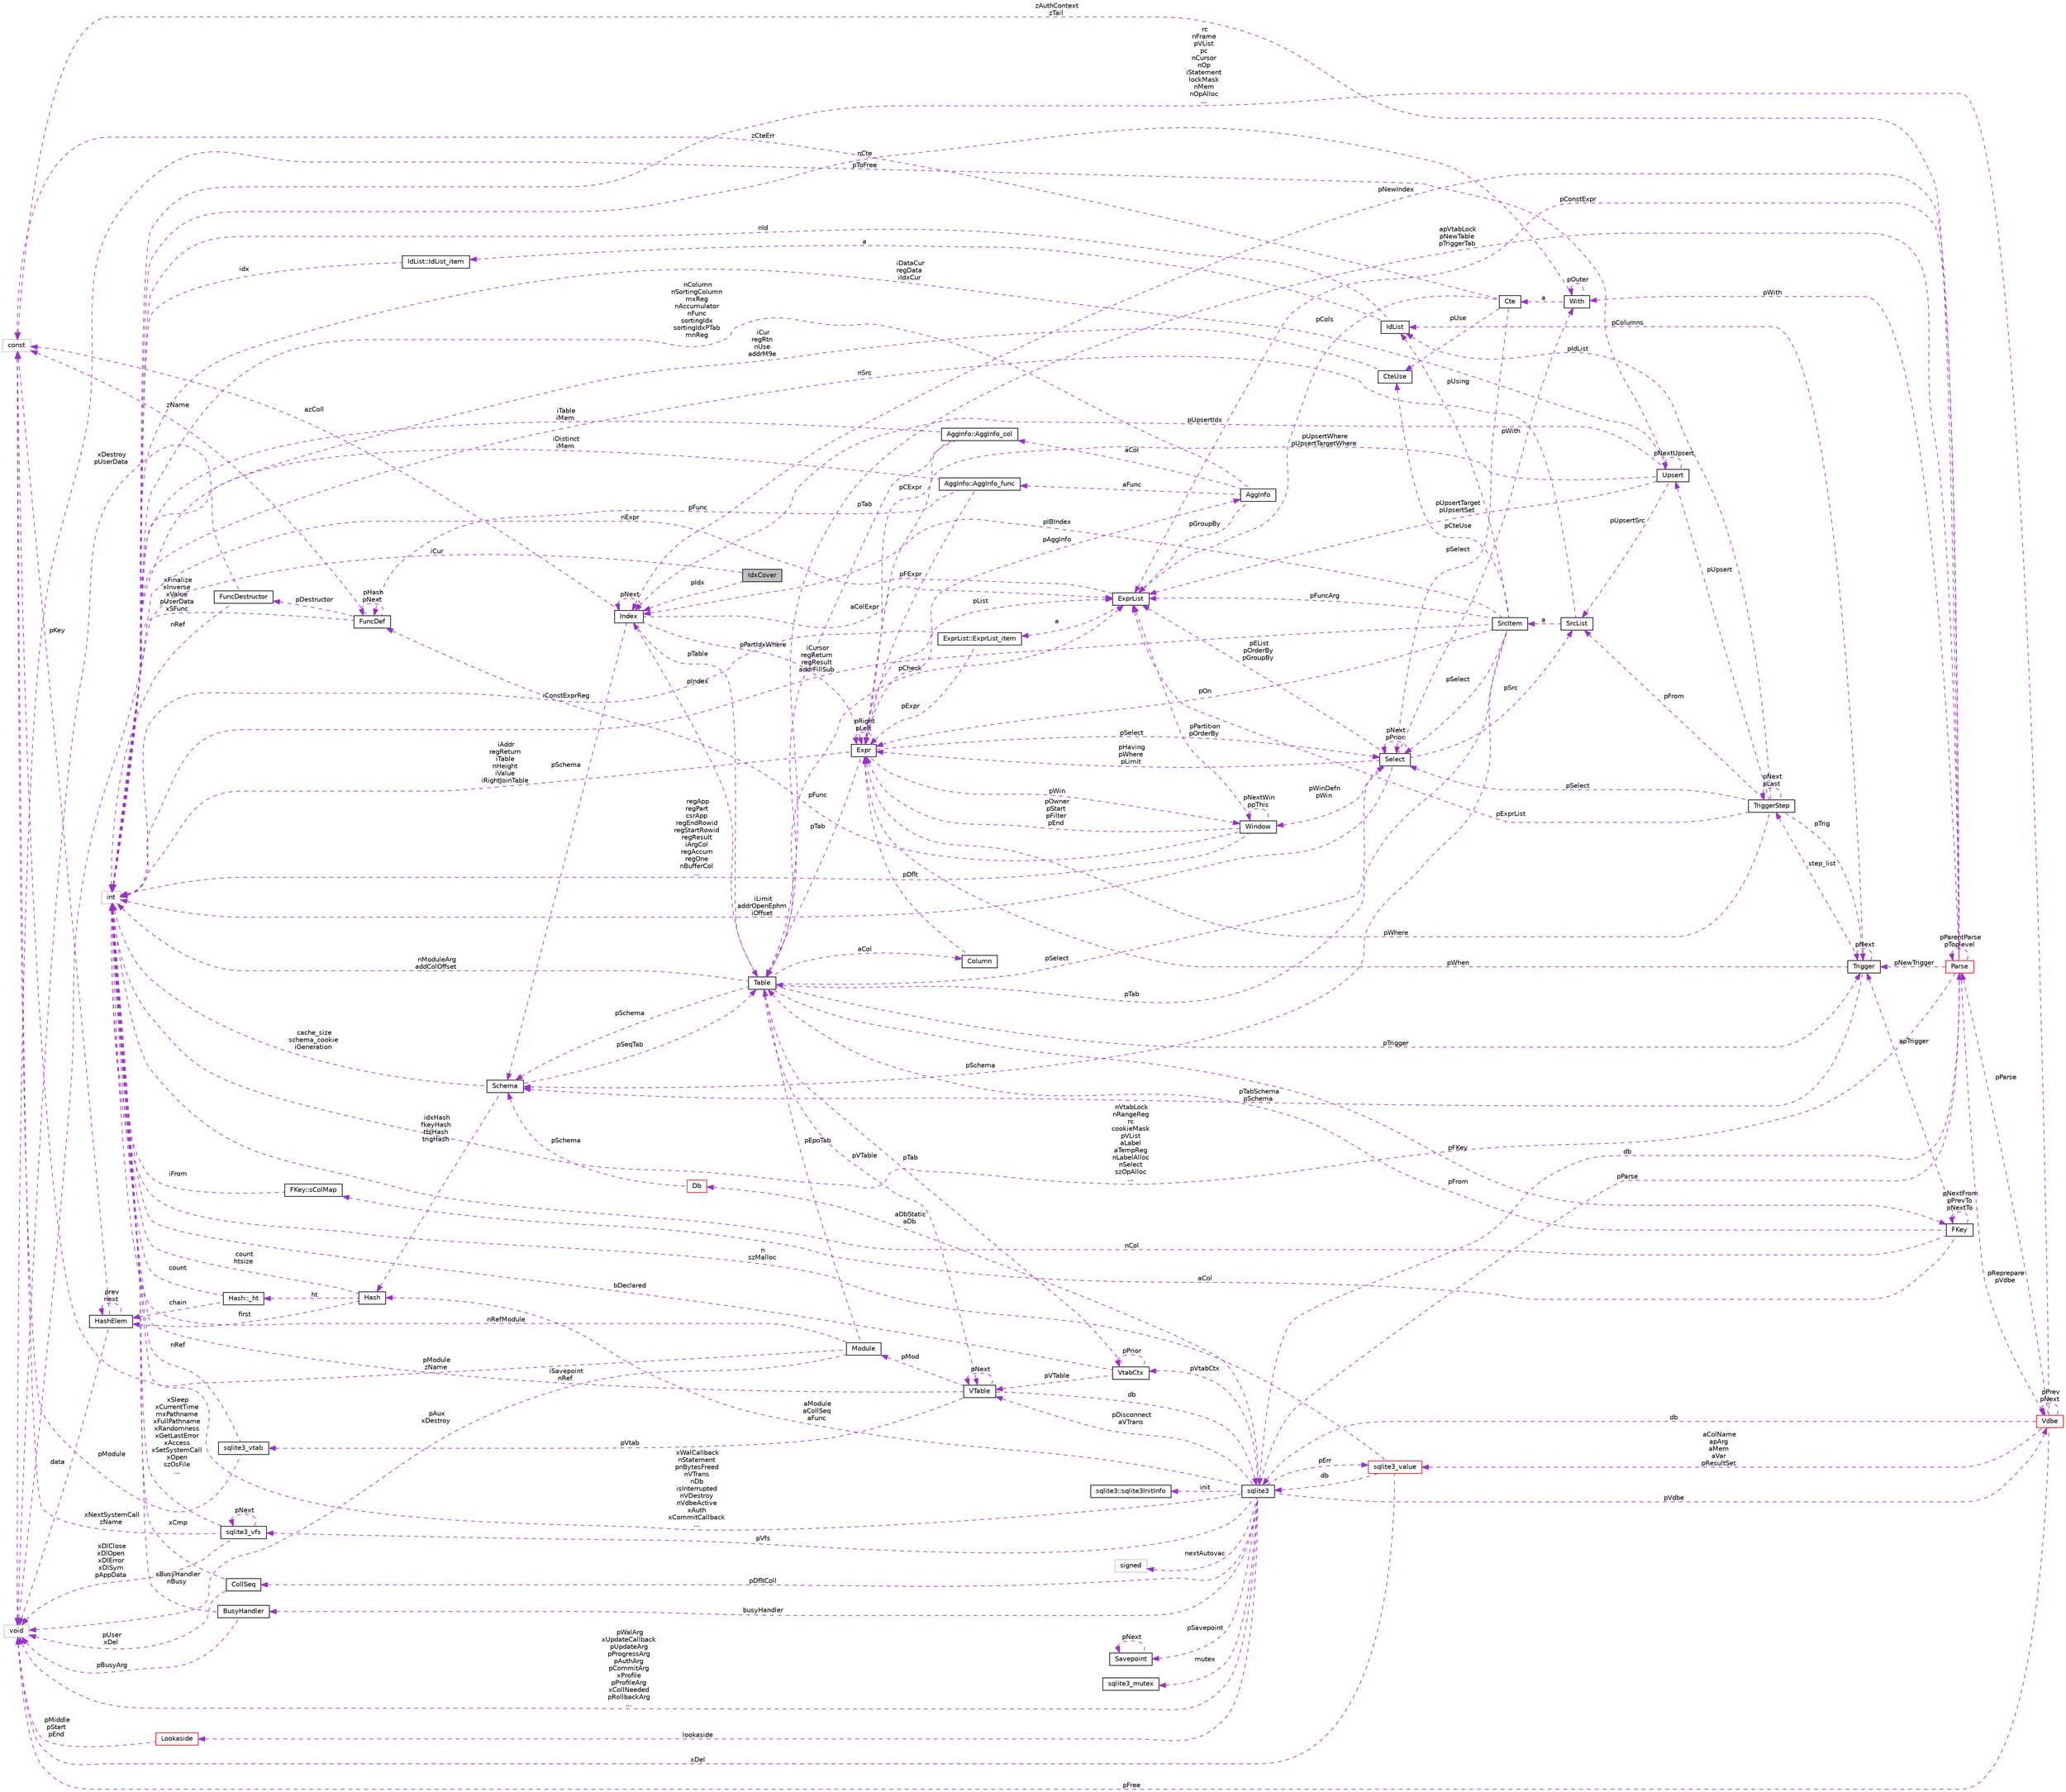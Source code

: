 digraph "IdxCover"
{
 // LATEX_PDF_SIZE
  edge [fontname="Helvetica",fontsize="10",labelfontname="Helvetica",labelfontsize="10"];
  node [fontname="Helvetica",fontsize="10",shape=record];
  rankdir="LR";
  Node1 [label="IdxCover",height=0.2,width=0.4,color="black", fillcolor="grey75", style="filled", fontcolor="black",tooltip=" "];
  Node2 -> Node1 [dir="back",color="darkorchid3",fontsize="10",style="dashed",label=" iCur" ,fontname="Helvetica"];
  Node2 [label="int",height=0.2,width=0.4,color="grey75", fillcolor="white", style="filled",tooltip=" "];
  Node3 -> Node1 [dir="back",color="darkorchid3",fontsize="10",style="dashed",label=" pIdx" ,fontname="Helvetica"];
  Node3 [label="Index",height=0.2,width=0.4,color="black", fillcolor="white", style="filled",URL="$structIndex.html",tooltip=" "];
  Node4 -> Node3 [dir="back",color="darkorchid3",fontsize="10",style="dashed",label=" pSchema" ,fontname="Helvetica"];
  Node4 [label="Schema",height=0.2,width=0.4,color="black", fillcolor="white", style="filled",URL="$structSchema.html",tooltip=" "];
  Node2 -> Node4 [dir="back",color="darkorchid3",fontsize="10",style="dashed",label=" cache_size\nschema_cookie\niGeneration" ,fontname="Helvetica"];
  Node5 -> Node4 [dir="back",color="darkorchid3",fontsize="10",style="dashed",label=" pSeqTab" ,fontname="Helvetica"];
  Node5 [label="Table",height=0.2,width=0.4,color="black", fillcolor="white", style="filled",URL="$structTable.html",tooltip=" "];
  Node4 -> Node5 [dir="back",color="darkorchid3",fontsize="10",style="dashed",label=" pSchema" ,fontname="Helvetica"];
  Node6 -> Node5 [dir="back",color="darkorchid3",fontsize="10",style="dashed",label=" aCol" ,fontname="Helvetica"];
  Node6 [label="Column",height=0.2,width=0.4,color="black", fillcolor="white", style="filled",URL="$structColumn.html",tooltip=" "];
  Node7 -> Node6 [dir="back",color="darkorchid3",fontsize="10",style="dashed",label=" pDflt" ,fontname="Helvetica"];
  Node7 [label="Expr",height=0.2,width=0.4,color="black", fillcolor="white", style="filled",URL="$structExpr.html",tooltip=" "];
  Node8 -> Node7 [dir="back",color="darkorchid3",fontsize="10",style="dashed",label=" pAggInfo" ,fontname="Helvetica"];
  Node8 [label="AggInfo",height=0.2,width=0.4,color="black", fillcolor="white", style="filled",URL="$structAggInfo.html",tooltip=" "];
  Node9 -> Node8 [dir="back",color="darkorchid3",fontsize="10",style="dashed",label=" aCol" ,fontname="Helvetica"];
  Node9 [label="AggInfo::AggInfo_col",height=0.2,width=0.4,color="black", fillcolor="white", style="filled",URL="$structAggInfo_1_1AggInfo__col.html",tooltip=" "];
  Node7 -> Node9 [dir="back",color="darkorchid3",fontsize="10",style="dashed",label=" pCExpr" ,fontname="Helvetica"];
  Node2 -> Node9 [dir="back",color="darkorchid3",fontsize="10",style="dashed",label=" iTable\niMem" ,fontname="Helvetica"];
  Node5 -> Node9 [dir="back",color="darkorchid3",fontsize="10",style="dashed",label=" pTab" ,fontname="Helvetica"];
  Node2 -> Node8 [dir="back",color="darkorchid3",fontsize="10",style="dashed",label=" nColumn\nnSortingColumn\nmxReg\nnAccumulator\nnFunc\nsortingIdx\nsortingIdxPTab\nmnReg" ,fontname="Helvetica"];
  Node10 -> Node8 [dir="back",color="darkorchid3",fontsize="10",style="dashed",label=" aFunc" ,fontname="Helvetica"];
  Node10 [label="AggInfo::AggInfo_func",height=0.2,width=0.4,color="black", fillcolor="white", style="filled",URL="$structAggInfo_1_1AggInfo__func.html",tooltip=" "];
  Node7 -> Node10 [dir="back",color="darkorchid3",fontsize="10",style="dashed",label=" pFExpr" ,fontname="Helvetica"];
  Node2 -> Node10 [dir="back",color="darkorchid3",fontsize="10",style="dashed",label=" iDistinct\niMem" ,fontname="Helvetica"];
  Node11 -> Node10 [dir="back",color="darkorchid3",fontsize="10",style="dashed",label=" pFunc" ,fontname="Helvetica"];
  Node11 [label="FuncDef",height=0.2,width=0.4,color="black", fillcolor="white", style="filled",URL="$structFuncDef.html",tooltip=" "];
  Node12 -> Node11 [dir="back",color="darkorchid3",fontsize="10",style="dashed",label=" xFinalize\nxInverse\nxValue\npUserData\nxSFunc" ,fontname="Helvetica"];
  Node12 [label="void",height=0.2,width=0.4,color="grey75", fillcolor="white", style="filled",tooltip=" "];
  Node13 -> Node11 [dir="back",color="darkorchid3",fontsize="10",style="dashed",label=" pDestructor" ,fontname="Helvetica"];
  Node13 [label="FuncDestructor",height=0.2,width=0.4,color="black", fillcolor="white", style="filled",URL="$structFuncDestructor.html",tooltip=" "];
  Node12 -> Node13 [dir="back",color="darkorchid3",fontsize="10",style="dashed",label=" xDestroy\npUserData" ,fontname="Helvetica"];
  Node2 -> Node13 [dir="back",color="darkorchid3",fontsize="10",style="dashed",label=" nRef" ,fontname="Helvetica"];
  Node14 -> Node11 [dir="back",color="darkorchid3",fontsize="10",style="dashed",label=" zName" ,fontname="Helvetica"];
  Node14 [label="const",height=0.2,width=0.4,color="grey75", fillcolor="white", style="filled",tooltip=" "];
  Node11 -> Node11 [dir="back",color="darkorchid3",fontsize="10",style="dashed",label=" pHash\npNext" ,fontname="Helvetica"];
  Node15 -> Node8 [dir="back",color="darkorchid3",fontsize="10",style="dashed",label=" pGroupBy" ,fontname="Helvetica"];
  Node15 [label="ExprList",height=0.2,width=0.4,color="black", fillcolor="white", style="filled",URL="$structExprList.html",tooltip=" "];
  Node16 -> Node15 [dir="back",color="darkorchid3",fontsize="10",style="dashed",label=" a" ,fontname="Helvetica"];
  Node16 [label="ExprList::ExprList_item",height=0.2,width=0.4,color="black", fillcolor="white", style="filled",URL="$structExprList_1_1ExprList__item.html",tooltip=" "];
  Node7 -> Node16 [dir="back",color="darkorchid3",fontsize="10",style="dashed",label=" pExpr" ,fontname="Helvetica"];
  Node2 -> Node16 [dir="back",color="darkorchid3",fontsize="10",style="dashed",label=" iConstExprReg" ,fontname="Helvetica"];
  Node2 -> Node15 [dir="back",color="darkorchid3",fontsize="10",style="dashed",label=" nExpr" ,fontname="Helvetica"];
  Node7 -> Node7 [dir="back",color="darkorchid3",fontsize="10",style="dashed",label=" pRight\npLeft" ,fontname="Helvetica"];
  Node2 -> Node7 [dir="back",color="darkorchid3",fontsize="10",style="dashed",label=" iAddr\nregReturn\niTable\nnHeight\niValue\niRightJoinTable" ,fontname="Helvetica"];
  Node5 -> Node7 [dir="back",color="darkorchid3",fontsize="10",style="dashed",label=" pTab" ,fontname="Helvetica"];
  Node17 -> Node7 [dir="back",color="darkorchid3",fontsize="10",style="dashed",label=" pSelect" ,fontname="Helvetica"];
  Node17 [label="Select",height=0.2,width=0.4,color="black", fillcolor="white", style="filled",URL="$structSelect.html",tooltip=" "];
  Node7 -> Node17 [dir="back",color="darkorchid3",fontsize="10",style="dashed",label=" pHaving\npWhere\npLimit" ,fontname="Helvetica"];
  Node18 -> Node17 [dir="back",color="darkorchid3",fontsize="10",style="dashed",label=" pWith" ,fontname="Helvetica"];
  Node18 [label="With",height=0.2,width=0.4,color="black", fillcolor="white", style="filled",URL="$structWith.html",tooltip=" "];
  Node19 -> Node18 [dir="back",color="darkorchid3",fontsize="10",style="dashed",label=" a" ,fontname="Helvetica"];
  Node19 [label="Cte",height=0.2,width=0.4,color="black", fillcolor="white", style="filled",URL="$structCte.html",tooltip=" "];
  Node20 -> Node19 [dir="back",color="darkorchid3",fontsize="10",style="dashed",label=" pUse" ,fontname="Helvetica"];
  Node20 [label="CteUse",height=0.2,width=0.4,color="black", fillcolor="white", style="filled",URL="$structCteUse.html",tooltip=" "];
  Node2 -> Node20 [dir="back",color="darkorchid3",fontsize="10",style="dashed",label=" iCur\nregRtn\nnUse\naddrM9e" ,fontname="Helvetica"];
  Node17 -> Node19 [dir="back",color="darkorchid3",fontsize="10",style="dashed",label=" pSelect" ,fontname="Helvetica"];
  Node14 -> Node19 [dir="back",color="darkorchid3",fontsize="10",style="dashed",label=" zCteErr" ,fontname="Helvetica"];
  Node15 -> Node19 [dir="back",color="darkorchid3",fontsize="10",style="dashed",label=" pCols" ,fontname="Helvetica"];
  Node18 -> Node18 [dir="back",color="darkorchid3",fontsize="10",style="dashed",label=" pOuter" ,fontname="Helvetica"];
  Node2 -> Node18 [dir="back",color="darkorchid3",fontsize="10",style="dashed",label=" nCte" ,fontname="Helvetica"];
  Node2 -> Node17 [dir="back",color="darkorchid3",fontsize="10",style="dashed",label=" iLimit\naddrOpenEphm\niOffset" ,fontname="Helvetica"];
  Node17 -> Node17 [dir="back",color="darkorchid3",fontsize="10",style="dashed",label=" pNext\npPrior" ,fontname="Helvetica"];
  Node21 -> Node17 [dir="back",color="darkorchid3",fontsize="10",style="dashed",label=" pSrc" ,fontname="Helvetica"];
  Node21 [label="SrcList",height=0.2,width=0.4,color="black", fillcolor="white", style="filled",URL="$structSrcList.html",tooltip=" "];
  Node22 -> Node21 [dir="back",color="darkorchid3",fontsize="10",style="dashed",label=" a" ,fontname="Helvetica"];
  Node22 [label="SrcItem",height=0.2,width=0.4,color="black", fillcolor="white", style="filled",URL="$structSrcItem.html",tooltip=" "];
  Node4 -> Node22 [dir="back",color="darkorchid3",fontsize="10",style="dashed",label=" pSchema" ,fontname="Helvetica"];
  Node20 -> Node22 [dir="back",color="darkorchid3",fontsize="10",style="dashed",label=" pCteUse" ,fontname="Helvetica"];
  Node7 -> Node22 [dir="back",color="darkorchid3",fontsize="10",style="dashed",label=" pOn" ,fontname="Helvetica"];
  Node23 -> Node22 [dir="back",color="darkorchid3",fontsize="10",style="dashed",label=" pUsing" ,fontname="Helvetica"];
  Node23 [label="IdList",height=0.2,width=0.4,color="black", fillcolor="white", style="filled",URL="$structIdList.html",tooltip=" "];
  Node24 -> Node23 [dir="back",color="darkorchid3",fontsize="10",style="dashed",label=" a" ,fontname="Helvetica"];
  Node24 [label="IdList::IdList_item",height=0.2,width=0.4,color="black", fillcolor="white", style="filled",URL="$structIdList_1_1IdList__item.html",tooltip=" "];
  Node2 -> Node24 [dir="back",color="darkorchid3",fontsize="10",style="dashed",label=" idx" ,fontname="Helvetica"];
  Node2 -> Node23 [dir="back",color="darkorchid3",fontsize="10",style="dashed",label=" nId" ,fontname="Helvetica"];
  Node2 -> Node22 [dir="back",color="darkorchid3",fontsize="10",style="dashed",label=" iCursor\nregReturn\nregResult\naddrFillSub" ,fontname="Helvetica"];
  Node5 -> Node22 [dir="back",color="darkorchid3",fontsize="10",style="dashed",label=" pTab" ,fontname="Helvetica"];
  Node17 -> Node22 [dir="back",color="darkorchid3",fontsize="10",style="dashed",label=" pSelect" ,fontname="Helvetica"];
  Node3 -> Node22 [dir="back",color="darkorchid3",fontsize="10",style="dashed",label=" pIBIndex" ,fontname="Helvetica"];
  Node15 -> Node22 [dir="back",color="darkorchid3",fontsize="10",style="dashed",label=" pFuncArg" ,fontname="Helvetica"];
  Node2 -> Node21 [dir="back",color="darkorchid3",fontsize="10",style="dashed",label=" nSrc" ,fontname="Helvetica"];
  Node15 -> Node17 [dir="back",color="darkorchid3",fontsize="10",style="dashed",label=" pEList\npOrderBy\npGroupBy" ,fontname="Helvetica"];
  Node25 -> Node17 [dir="back",color="darkorchid3",fontsize="10",style="dashed",label=" pWinDefn\npWin" ,fontname="Helvetica"];
  Node25 [label="Window",height=0.2,width=0.4,color="black", fillcolor="white", style="filled",URL="$structWindow.html",tooltip=" "];
  Node7 -> Node25 [dir="back",color="darkorchid3",fontsize="10",style="dashed",label=" pOwner\npStart\npFilter\npEnd" ,fontname="Helvetica"];
  Node2 -> Node25 [dir="back",color="darkorchid3",fontsize="10",style="dashed",label=" regApp\nregPart\ncsrApp\nregEndRowid\nregStartRowid\nregResult\niArgCol\nregAccum\nregOne\nnBufferCol\n..." ,fontname="Helvetica"];
  Node15 -> Node25 [dir="back",color="darkorchid3",fontsize="10",style="dashed",label=" pPartition\npOrderBy" ,fontname="Helvetica"];
  Node11 -> Node25 [dir="back",color="darkorchid3",fontsize="10",style="dashed",label=" pFunc" ,fontname="Helvetica"];
  Node25 -> Node25 [dir="back",color="darkorchid3",fontsize="10",style="dashed",label=" pNextWin\nppThis" ,fontname="Helvetica"];
  Node15 -> Node7 [dir="back",color="darkorchid3",fontsize="10",style="dashed",label=" pList" ,fontname="Helvetica"];
  Node25 -> Node7 [dir="back",color="darkorchid3",fontsize="10",style="dashed",label=" pWin" ,fontname="Helvetica"];
  Node26 -> Node5 [dir="back",color="darkorchid3",fontsize="10",style="dashed",label=" pFKey" ,fontname="Helvetica"];
  Node26 [label="FKey",height=0.2,width=0.4,color="black", fillcolor="white", style="filled",URL="$structFKey.html",tooltip=" "];
  Node27 -> Node26 [dir="back",color="darkorchid3",fontsize="10",style="dashed",label=" aCol" ,fontname="Helvetica"];
  Node27 [label="FKey::sColMap",height=0.2,width=0.4,color="black", fillcolor="white", style="filled",URL="$structFKey_1_1sColMap.html",tooltip=" "];
  Node2 -> Node27 [dir="back",color="darkorchid3",fontsize="10",style="dashed",label=" iFrom" ,fontname="Helvetica"];
  Node26 -> Node26 [dir="back",color="darkorchid3",fontsize="10",style="dashed",label=" pNextFrom\npPrevTo\npNextTo" ,fontname="Helvetica"];
  Node2 -> Node26 [dir="back",color="darkorchid3",fontsize="10",style="dashed",label=" nCol" ,fontname="Helvetica"];
  Node5 -> Node26 [dir="back",color="darkorchid3",fontsize="10",style="dashed",label=" pFrom" ,fontname="Helvetica"];
  Node28 -> Node26 [dir="back",color="darkorchid3",fontsize="10",style="dashed",label=" apTrigger" ,fontname="Helvetica"];
  Node28 [label="Trigger",height=0.2,width=0.4,color="black", fillcolor="white", style="filled",URL="$structTrigger.html",tooltip=" "];
  Node29 -> Node28 [dir="back",color="darkorchid3",fontsize="10",style="dashed",label=" step_list" ,fontname="Helvetica"];
  Node29 [label="TriggerStep",height=0.2,width=0.4,color="black", fillcolor="white", style="filled",URL="$structTriggerStep.html",tooltip=" "];
  Node29 -> Node29 [dir="back",color="darkorchid3",fontsize="10",style="dashed",label=" pNext\npLast" ,fontname="Helvetica"];
  Node7 -> Node29 [dir="back",color="darkorchid3",fontsize="10",style="dashed",label=" pWhere" ,fontname="Helvetica"];
  Node23 -> Node29 [dir="back",color="darkorchid3",fontsize="10",style="dashed",label=" pIdList" ,fontname="Helvetica"];
  Node17 -> Node29 [dir="back",color="darkorchid3",fontsize="10",style="dashed",label=" pSelect" ,fontname="Helvetica"];
  Node28 -> Node29 [dir="back",color="darkorchid3",fontsize="10",style="dashed",label=" pTrig" ,fontname="Helvetica"];
  Node21 -> Node29 [dir="back",color="darkorchid3",fontsize="10",style="dashed",label=" pFrom" ,fontname="Helvetica"];
  Node15 -> Node29 [dir="back",color="darkorchid3",fontsize="10",style="dashed",label=" pExprList" ,fontname="Helvetica"];
  Node30 -> Node29 [dir="back",color="darkorchid3",fontsize="10",style="dashed",label=" pUpsert" ,fontname="Helvetica"];
  Node30 [label="Upsert",height=0.2,width=0.4,color="black", fillcolor="white", style="filled",URL="$structUpsert.html",tooltip=" "];
  Node7 -> Node30 [dir="back",color="darkorchid3",fontsize="10",style="dashed",label=" pUpsertWhere\npUpsertTargetWhere" ,fontname="Helvetica"];
  Node12 -> Node30 [dir="back",color="darkorchid3",fontsize="10",style="dashed",label=" pToFree" ,fontname="Helvetica"];
  Node2 -> Node30 [dir="back",color="darkorchid3",fontsize="10",style="dashed",label=" iDataCur\nregData\niIdxCur" ,fontname="Helvetica"];
  Node21 -> Node30 [dir="back",color="darkorchid3",fontsize="10",style="dashed",label=" pUpsertSrc" ,fontname="Helvetica"];
  Node3 -> Node30 [dir="back",color="darkorchid3",fontsize="10",style="dashed",label=" pUpsertIdx" ,fontname="Helvetica"];
  Node15 -> Node30 [dir="back",color="darkorchid3",fontsize="10",style="dashed",label=" pUpsertTarget\npUpsertSet" ,fontname="Helvetica"];
  Node30 -> Node30 [dir="back",color="darkorchid3",fontsize="10",style="dashed",label=" pNextUpsert" ,fontname="Helvetica"];
  Node4 -> Node28 [dir="back",color="darkorchid3",fontsize="10",style="dashed",label=" pTabSchema\npSchema" ,fontname="Helvetica"];
  Node7 -> Node28 [dir="back",color="darkorchid3",fontsize="10",style="dashed",label=" pWhen" ,fontname="Helvetica"];
  Node23 -> Node28 [dir="back",color="darkorchid3",fontsize="10",style="dashed",label=" pColumns" ,fontname="Helvetica"];
  Node28 -> Node28 [dir="back",color="darkorchid3",fontsize="10",style="dashed",label=" pNext" ,fontname="Helvetica"];
  Node31 -> Node5 [dir="back",color="darkorchid3",fontsize="10",style="dashed",label=" pVTable" ,fontname="Helvetica"];
  Node31 [label="VTable",height=0.2,width=0.4,color="black", fillcolor="white", style="filled",URL="$structVTable.html",tooltip=" "];
  Node32 -> Node31 [dir="back",color="darkorchid3",fontsize="10",style="dashed",label=" db" ,fontname="Helvetica"];
  Node32 [label="sqlite3",height=0.2,width=0.4,color="black", fillcolor="white", style="filled",URL="$structsqlite3.html",tooltip=" "];
  Node33 -> Node32 [dir="back",color="darkorchid3",fontsize="10",style="dashed",label=" pVdbe" ,fontname="Helvetica"];
  Node33 [label="Vdbe",height=0.2,width=0.4,color="red", fillcolor="white", style="filled",URL="$structVdbe.html",tooltip=" "];
  Node33 -> Node33 [dir="back",color="darkorchid3",fontsize="10",style="dashed",label=" pPrev\npNext" ,fontname="Helvetica"];
  Node32 -> Node33 [dir="back",color="darkorchid3",fontsize="10",style="dashed",label=" db" ,fontname="Helvetica"];
  Node12 -> Node33 [dir="back",color="darkorchid3",fontsize="10",style="dashed",label=" pFree" ,fontname="Helvetica"];
  Node34 -> Node33 [dir="back",color="darkorchid3",fontsize="10",style="dashed",label=" aColName\napArg\naMem\naVar\npResultSet" ,fontname="Helvetica"];
  Node34 [label="sqlite3_value",height=0.2,width=0.4,color="red", fillcolor="white", style="filled",URL="$structsqlite3__value.html",tooltip=" "];
  Node32 -> Node34 [dir="back",color="darkorchid3",fontsize="10",style="dashed",label=" db" ,fontname="Helvetica"];
  Node12 -> Node34 [dir="back",color="darkorchid3",fontsize="10",style="dashed",label=" xDel" ,fontname="Helvetica"];
  Node2 -> Node34 [dir="back",color="darkorchid3",fontsize="10",style="dashed",label=" n\nszMalloc" ,fontname="Helvetica"];
  Node2 -> Node33 [dir="back",color="darkorchid3",fontsize="10",style="dashed",label=" rc\nnFrame\npVList\npc\nnCursor\nnOp\niStatement\nlockMask\nnMem\nnOpAlloc\n..." ,fontname="Helvetica"];
  Node76 -> Node33 [dir="back",color="darkorchid3",fontsize="10",style="dashed",label=" pParse" ,fontname="Helvetica"];
  Node76 [label="Parse",height=0.2,width=0.4,color="red", fillcolor="white", style="filled",URL="$structParse.html",tooltip=" "];
  Node33 -> Node76 [dir="back",color="darkorchid3",fontsize="10",style="dashed",label=" pReprepare\npVdbe" ,fontname="Helvetica"];
  Node32 -> Node76 [dir="back",color="darkorchid3",fontsize="10",style="dashed",label=" db" ,fontname="Helvetica"];
  Node18 -> Node76 [dir="back",color="darkorchid3",fontsize="10",style="dashed",label=" pWith" ,fontname="Helvetica"];
  Node2 -> Node76 [dir="back",color="darkorchid3",fontsize="10",style="dashed",label=" nVtabLock\nnRangeReg\nrc\ncookieMask\npVList\naLabel\naTempReg\nnLabelAlloc\nnSelect\nszOpAlloc\n..." ,fontname="Helvetica"];
  Node5 -> Node76 [dir="back",color="darkorchid3",fontsize="10",style="dashed",label=" apVtabLock\npNewTable\npTriggerTab" ,fontname="Helvetica"];
  Node28 -> Node76 [dir="back",color="darkorchid3",fontsize="10",style="dashed",label=" pNewTrigger" ,fontname="Helvetica"];
  Node3 -> Node76 [dir="back",color="darkorchid3",fontsize="10",style="dashed",label=" pNewIndex" ,fontname="Helvetica"];
  Node14 -> Node76 [dir="back",color="darkorchid3",fontsize="10",style="dashed",label=" zAuthContext\nzTail" ,fontname="Helvetica"];
  Node15 -> Node76 [dir="back",color="darkorchid3",fontsize="10",style="dashed",label=" pConstExpr" ,fontname="Helvetica"];
  Node76 -> Node76 [dir="back",color="darkorchid3",fontsize="10",style="dashed",label=" pParentParse\npToplevel" ,fontname="Helvetica"];
  Node97 -> Node32 [dir="back",color="darkorchid3",fontsize="10",style="dashed",label=" pSavepoint" ,fontname="Helvetica"];
  Node97 [label="Savepoint",height=0.2,width=0.4,color="black", fillcolor="white", style="filled",URL="$structSavepoint.html",tooltip=" "];
  Node97 -> Node97 [dir="back",color="darkorchid3",fontsize="10",style="dashed",label=" pNext" ,fontname="Helvetica"];
  Node12 -> Node32 [dir="back",color="darkorchid3",fontsize="10",style="dashed",label=" pWalArg\nxUpdateCallback\npUpdateArg\npProgressArg\npAuthArg\npCommitArg\nxProfile\npProfileArg\nxCollNeeded\npRollbackArg\n..." ,fontname="Helvetica"];
  Node98 -> Node32 [dir="back",color="darkorchid3",fontsize="10",style="dashed",label=" lookaside" ,fontname="Helvetica"];
  Node98 [label="Lookaside",height=0.2,width=0.4,color="red", fillcolor="white", style="filled",URL="$structLookaside.html",tooltip=" "];
  Node12 -> Node98 [dir="back",color="darkorchid3",fontsize="10",style="dashed",label=" pMiddle\npStart\npEnd" ,fontname="Helvetica"];
  Node34 -> Node32 [dir="back",color="darkorchid3",fontsize="10",style="dashed",label=" pErr" ,fontname="Helvetica"];
  Node43 -> Node32 [dir="back",color="darkorchid3",fontsize="10",style="dashed",label=" mutex" ,fontname="Helvetica"];
  Node43 [label="sqlite3_mutex",height=0.2,width=0.4,color="black", fillcolor="white", style="filled",URL="$structsqlite3__mutex.html",tooltip=" "];
  Node53 -> Node32 [dir="back",color="darkorchid3",fontsize="10",style="dashed",label=" pVfs" ,fontname="Helvetica"];
  Node53 [label="sqlite3_vfs",height=0.2,width=0.4,color="black", fillcolor="white", style="filled",URL="$structsqlite3__vfs.html",tooltip=" "];
  Node12 -> Node53 [dir="back",color="darkorchid3",fontsize="10",style="dashed",label=" xDlClose\nxDlOpen\nxDlError\nxDlSym\npAppData" ,fontname="Helvetica"];
  Node53 -> Node53 [dir="back",color="darkorchid3",fontsize="10",style="dashed",label=" pNext" ,fontname="Helvetica"];
  Node2 -> Node53 [dir="back",color="darkorchid3",fontsize="10",style="dashed",label=" xSleep\nxCurrentTime\nmxPathname\nxFullPathname\nxRandomness\nxGetLastError\nxAccess\nxSetSystemCall\nxOpen\nszOsFile\n..." ,fontname="Helvetica"];
  Node14 -> Node53 [dir="back",color="darkorchid3",fontsize="10",style="dashed",label=" xNextSystemCall\nzName" ,fontname="Helvetica"];
  Node100 -> Node32 [dir="back",color="darkorchid3",fontsize="10",style="dashed",label=" init" ,fontname="Helvetica"];
  Node100 [label="sqlite3::sqlite3InitInfo",height=0.2,width=0.4,color="black", fillcolor="white", style="filled",URL="$structsqlite3_1_1sqlite3InitInfo.html",tooltip=" "];
  Node101 -> Node32 [dir="back",color="darkorchid3",fontsize="10",style="dashed",label=" busyHandler" ,fontname="Helvetica"];
  Node101 [label="BusyHandler",height=0.2,width=0.4,color="black", fillcolor="white", style="filled",URL="$structBusyHandler.html",tooltip=" "];
  Node12 -> Node101 [dir="back",color="darkorchid3",fontsize="10",style="dashed",label=" pBusyArg" ,fontname="Helvetica"];
  Node2 -> Node101 [dir="back",color="darkorchid3",fontsize="10",style="dashed",label=" xBusyHandler\nnBusy" ,fontname="Helvetica"];
  Node102 -> Node32 [dir="back",color="darkorchid3",fontsize="10",style="dashed",label=" pVtabCtx" ,fontname="Helvetica"];
  Node102 [label="VtabCtx",height=0.2,width=0.4,color="black", fillcolor="white", style="filled",URL="$structVtabCtx.html",tooltip=" "];
  Node102 -> Node102 [dir="back",color="darkorchid3",fontsize="10",style="dashed",label=" pPrior" ,fontname="Helvetica"];
  Node2 -> Node102 [dir="back",color="darkorchid3",fontsize="10",style="dashed",label=" bDeclared" ,fontname="Helvetica"];
  Node31 -> Node102 [dir="back",color="darkorchid3",fontsize="10",style="dashed",label=" pVTable" ,fontname="Helvetica"];
  Node5 -> Node102 [dir="back",color="darkorchid3",fontsize="10",style="dashed",label=" pTab" ,fontname="Helvetica"];
  Node58 -> Node32 [dir="back",color="darkorchid3",fontsize="10",style="dashed",label=" pDfltColl" ,fontname="Helvetica"];
  Node58 [label="CollSeq",height=0.2,width=0.4,color="black", fillcolor="white", style="filled",URL="$structCollSeq.html",tooltip=" "];
  Node12 -> Node58 [dir="back",color="darkorchid3",fontsize="10",style="dashed",label=" pUser\nxDel" ,fontname="Helvetica"];
  Node2 -> Node58 [dir="back",color="darkorchid3",fontsize="10",style="dashed",label=" xCmp" ,fontname="Helvetica"];
  Node31 -> Node32 [dir="back",color="darkorchid3",fontsize="10",style="dashed",label=" pDisconnect\naVTrans" ,fontname="Helvetica"];
  Node2 -> Node32 [dir="back",color="darkorchid3",fontsize="10",style="dashed",label=" xWalCallback\nnStatement\npnBytesFreed\nnVTrans\nnDb\nisInterrupted\nnVDestroy\nnVdbeActive\nxAuth\nxCommitCallback\n..." ,fontname="Helvetica"];
  Node75 -> Node32 [dir="back",color="darkorchid3",fontsize="10",style="dashed",label=" nextAutovac" ,fontname="Helvetica"];
  Node75 [label="signed",height=0.2,width=0.4,color="grey75", fillcolor="white", style="filled",tooltip=" "];
  Node103 -> Node32 [dir="back",color="darkorchid3",fontsize="10",style="dashed",label=" aDbStatic\naDb" ,fontname="Helvetica"];
  Node103 [label="Db",height=0.2,width=0.4,color="red", fillcolor="white", style="filled",URL="$structDb.html",tooltip=" "];
  Node4 -> Node103 [dir="back",color="darkorchid3",fontsize="10",style="dashed",label=" pSchema" ,fontname="Helvetica"];
  Node104 -> Node32 [dir="back",color="darkorchid3",fontsize="10",style="dashed",label=" aModule\naCollSeq\naFunc" ,fontname="Helvetica"];
  Node104 [label="Hash",height=0.2,width=0.4,color="black", fillcolor="white", style="filled",URL="$structHash.html",tooltip=" "];
  Node105 -> Node104 [dir="back",color="darkorchid3",fontsize="10",style="dashed",label=" ht" ,fontname="Helvetica"];
  Node105 [label="Hash::_ht",height=0.2,width=0.4,color="black", fillcolor="white", style="filled",URL="$structHash_1_1__ht.html",tooltip=" "];
  Node2 -> Node105 [dir="back",color="darkorchid3",fontsize="10",style="dashed",label=" count" ,fontname="Helvetica"];
  Node106 -> Node105 [dir="back",color="darkorchid3",fontsize="10",style="dashed",label=" chain" ,fontname="Helvetica"];
  Node106 [label="HashElem",height=0.2,width=0.4,color="black", fillcolor="white", style="filled",URL="$structHashElem.html",tooltip=" "];
  Node12 -> Node106 [dir="back",color="darkorchid3",fontsize="10",style="dashed",label=" data" ,fontname="Helvetica"];
  Node106 -> Node106 [dir="back",color="darkorchid3",fontsize="10",style="dashed",label=" prev\nnext" ,fontname="Helvetica"];
  Node14 -> Node106 [dir="back",color="darkorchid3",fontsize="10",style="dashed",label=" pKey" ,fontname="Helvetica"];
  Node2 -> Node104 [dir="back",color="darkorchid3",fontsize="10",style="dashed",label=" count\nhtsize" ,fontname="Helvetica"];
  Node106 -> Node104 [dir="back",color="darkorchid3",fontsize="10",style="dashed",label=" first" ,fontname="Helvetica"];
  Node76 -> Node32 [dir="back",color="darkorchid3",fontsize="10",style="dashed",label=" pParse" ,fontname="Helvetica"];
  Node31 -> Node31 [dir="back",color="darkorchid3",fontsize="10",style="dashed",label=" pNext" ,fontname="Helvetica"];
  Node2 -> Node31 [dir="back",color="darkorchid3",fontsize="10",style="dashed",label=" iSavepoint\nnRef" ,fontname="Helvetica"];
  Node107 -> Node31 [dir="back",color="darkorchid3",fontsize="10",style="dashed",label=" pMod" ,fontname="Helvetica"];
  Node107 [label="Module",height=0.2,width=0.4,color="black", fillcolor="white", style="filled",URL="$structModule.html",tooltip=" "];
  Node12 -> Node107 [dir="back",color="darkorchid3",fontsize="10",style="dashed",label=" pAux\nxDestroy" ,fontname="Helvetica"];
  Node2 -> Node107 [dir="back",color="darkorchid3",fontsize="10",style="dashed",label=" nRefModule" ,fontname="Helvetica"];
  Node5 -> Node107 [dir="back",color="darkorchid3",fontsize="10",style="dashed",label=" pEpoTab" ,fontname="Helvetica"];
  Node14 -> Node107 [dir="back",color="darkorchid3",fontsize="10",style="dashed",label=" pModule\nzName" ,fontname="Helvetica"];
  Node60 -> Node31 [dir="back",color="darkorchid3",fontsize="10",style="dashed",label=" pVtab" ,fontname="Helvetica"];
  Node60 [label="sqlite3_vtab",height=0.2,width=0.4,color="black", fillcolor="white", style="filled",URL="$structsqlite3__vtab.html",tooltip=" "];
  Node2 -> Node60 [dir="back",color="darkorchid3",fontsize="10",style="dashed",label=" nRef" ,fontname="Helvetica"];
  Node14 -> Node60 [dir="back",color="darkorchid3",fontsize="10",style="dashed",label=" pModule" ,fontname="Helvetica"];
  Node2 -> Node5 [dir="back",color="darkorchid3",fontsize="10",style="dashed",label=" nModuleArg\naddColOffset" ,fontname="Helvetica"];
  Node28 -> Node5 [dir="back",color="darkorchid3",fontsize="10",style="dashed",label=" pTrigger" ,fontname="Helvetica"];
  Node17 -> Node5 [dir="back",color="darkorchid3",fontsize="10",style="dashed",label=" pSelect" ,fontname="Helvetica"];
  Node15 -> Node5 [dir="back",color="darkorchid3",fontsize="10",style="dashed",label=" pCheck" ,fontname="Helvetica"];
  Node3 -> Node5 [dir="back",color="darkorchid3",fontsize="10",style="dashed",label=" pIndex" ,fontname="Helvetica"];
  Node104 -> Node4 [dir="back",color="darkorchid3",fontsize="10",style="dashed",label=" idxHash\nfkeyHash\ntblHash\ntrigHash" ,fontname="Helvetica"];
  Node7 -> Node3 [dir="back",color="darkorchid3",fontsize="10",style="dashed",label=" pPartIdxWhere" ,fontname="Helvetica"];
  Node5 -> Node3 [dir="back",color="darkorchid3",fontsize="10",style="dashed",label=" pTable" ,fontname="Helvetica"];
  Node15 -> Node3 [dir="back",color="darkorchid3",fontsize="10",style="dashed",label=" aColExpr" ,fontname="Helvetica"];
  Node14 -> Node3 [dir="back",color="darkorchid3",fontsize="10",style="dashed",label=" azColl" ,fontname="Helvetica"];
  Node3 -> Node3 [dir="back",color="darkorchid3",fontsize="10",style="dashed",label=" pNext" ,fontname="Helvetica"];
}

